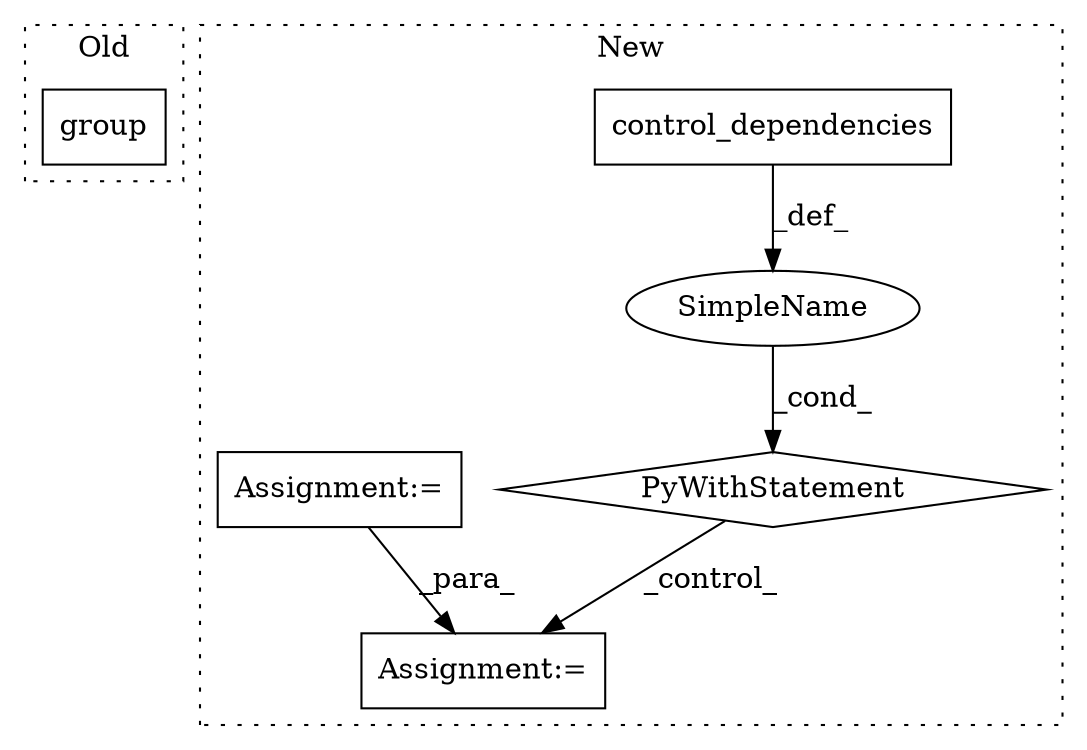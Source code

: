 digraph G {
subgraph cluster0 {
1 [label="group" a="32" s="8874,8896" l="6,1" shape="box"];
label = "Old";
style="dotted";
}
subgraph cluster1 {
2 [label="control_dependencies" a="32" s="9162,9227" l="21,1" shape="box"];
3 [label="PyWithStatement" a="104" s="9141,9228" l="10,2" shape="diamond"];
4 [label="SimpleName" a="42" s="" l="" shape="ellipse"];
5 [label="Assignment:=" a="7" s="9318" l="1" shape="box"];
6 [label="Assignment:=" a="7" s="7837" l="4" shape="box"];
label = "New";
style="dotted";
}
2 -> 4 [label="_def_"];
3 -> 5 [label="_control_"];
4 -> 3 [label="_cond_"];
6 -> 5 [label="_para_"];
}